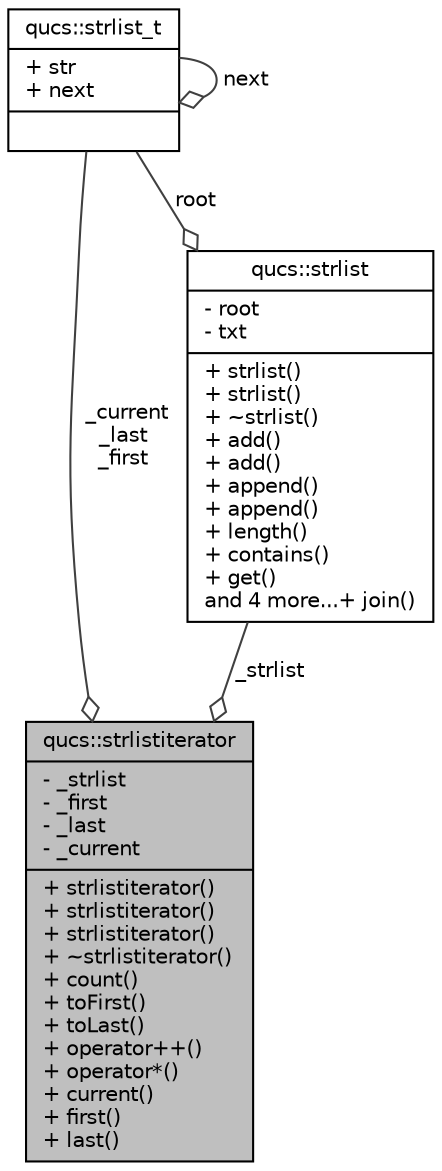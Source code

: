 digraph G
{
  edge [fontname="Helvetica",fontsize="10",labelfontname="Helvetica",labelfontsize="10"];
  node [fontname="Helvetica",fontsize="10",shape=record];
  Node1 [label="{qucs::strlistiterator\n|- _strlist\l- _first\l- _last\l- _current\l|+ strlistiterator()\l+ strlistiterator()\l+ strlistiterator()\l+ ~strlistiterator()\l+ count()\l+ toFirst()\l+ toLast()\l+ operator++()\l+ operator*()\l+ current()\l+ first()\l+ last()\l}",height=0.2,width=0.4,color="black", fillcolor="grey75", style="filled" fontcolor="black"];
  Node2 -> Node1 [color="grey25",fontsize="10",style="solid",label=" _strlist" ,arrowhead="odiamond",fontname="Helvetica"];
  Node2 [label="{qucs::strlist\n|- root\l- txt\l|+ strlist()\l+ strlist()\l+ ~strlist()\l+ add()\l+ add()\l+ append()\l+ append()\l+ length()\l+ contains()\l+ get()\land 4 more...+ join()\l}",height=0.2,width=0.4,color="black", fillcolor="white", style="filled",URL="$classqucs_1_1strlist.html"];
  Node3 -> Node2 [color="grey25",fontsize="10",style="solid",label=" root" ,arrowhead="odiamond",fontname="Helvetica"];
  Node3 [label="{qucs::strlist_t\n|+ str\l+ next\l|}",height=0.2,width=0.4,color="black", fillcolor="white", style="filled",URL="$structqucs_1_1strlist__t.html"];
  Node3 -> Node3 [color="grey25",fontsize="10",style="solid",label=" next" ,arrowhead="odiamond",fontname="Helvetica"];
  Node3 -> Node1 [color="grey25",fontsize="10",style="solid",label=" _current\n_last\n_first" ,arrowhead="odiamond",fontname="Helvetica"];
}
